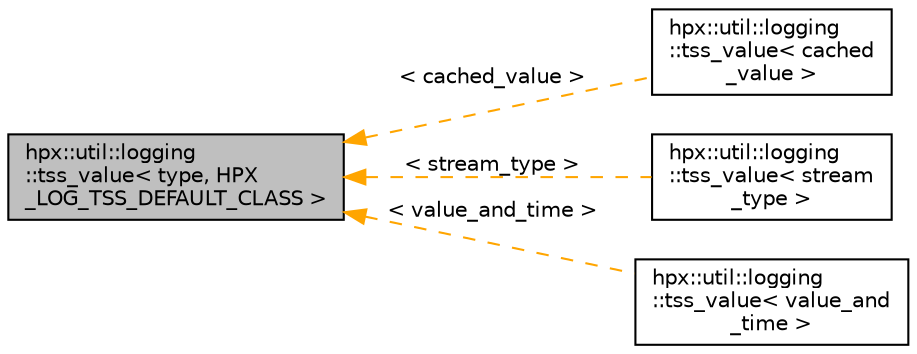 digraph "hpx::util::logging::tss_value&lt; type, HPX_LOG_TSS_DEFAULT_CLASS &gt;"
{
  edge [fontname="Helvetica",fontsize="10",labelfontname="Helvetica",labelfontsize="10"];
  node [fontname="Helvetica",fontsize="10",shape=record];
  rankdir="LR";
  Node0 [label="hpx::util::logging\l::tss_value\< type, HPX\l_LOG_TSS_DEFAULT_CLASS \>",height=0.2,width=0.4,color="black", fillcolor="grey75", style="filled", fontcolor="black"];
  Node0 -> Node1 [dir="back",color="orange",fontsize="10",style="dashed",label=" \< cached_value \>" ,fontname="Helvetica"];
  Node1 [label="hpx::util::logging\l::tss_value\< cached\l_value \>",height=0.2,width=0.4,color="black", fillcolor="white", style="filled",URL="$de/d29/structhpx_1_1util_1_1logging_1_1tss__value.html"];
  Node0 -> Node2 [dir="back",color="orange",fontsize="10",style="dashed",label=" \< stream_type \>" ,fontname="Helvetica"];
  Node2 [label="hpx::util::logging\l::tss_value\< stream\l_type \>",height=0.2,width=0.4,color="black", fillcolor="white", style="filled",URL="$de/d29/structhpx_1_1util_1_1logging_1_1tss__value.html"];
  Node0 -> Node3 [dir="back",color="orange",fontsize="10",style="dashed",label=" \< value_and_time \>" ,fontname="Helvetica"];
  Node3 [label="hpx::util::logging\l::tss_value\< value_and\l_time \>",height=0.2,width=0.4,color="black", fillcolor="white", style="filled",URL="$de/d29/structhpx_1_1util_1_1logging_1_1tss__value.html"];
}
